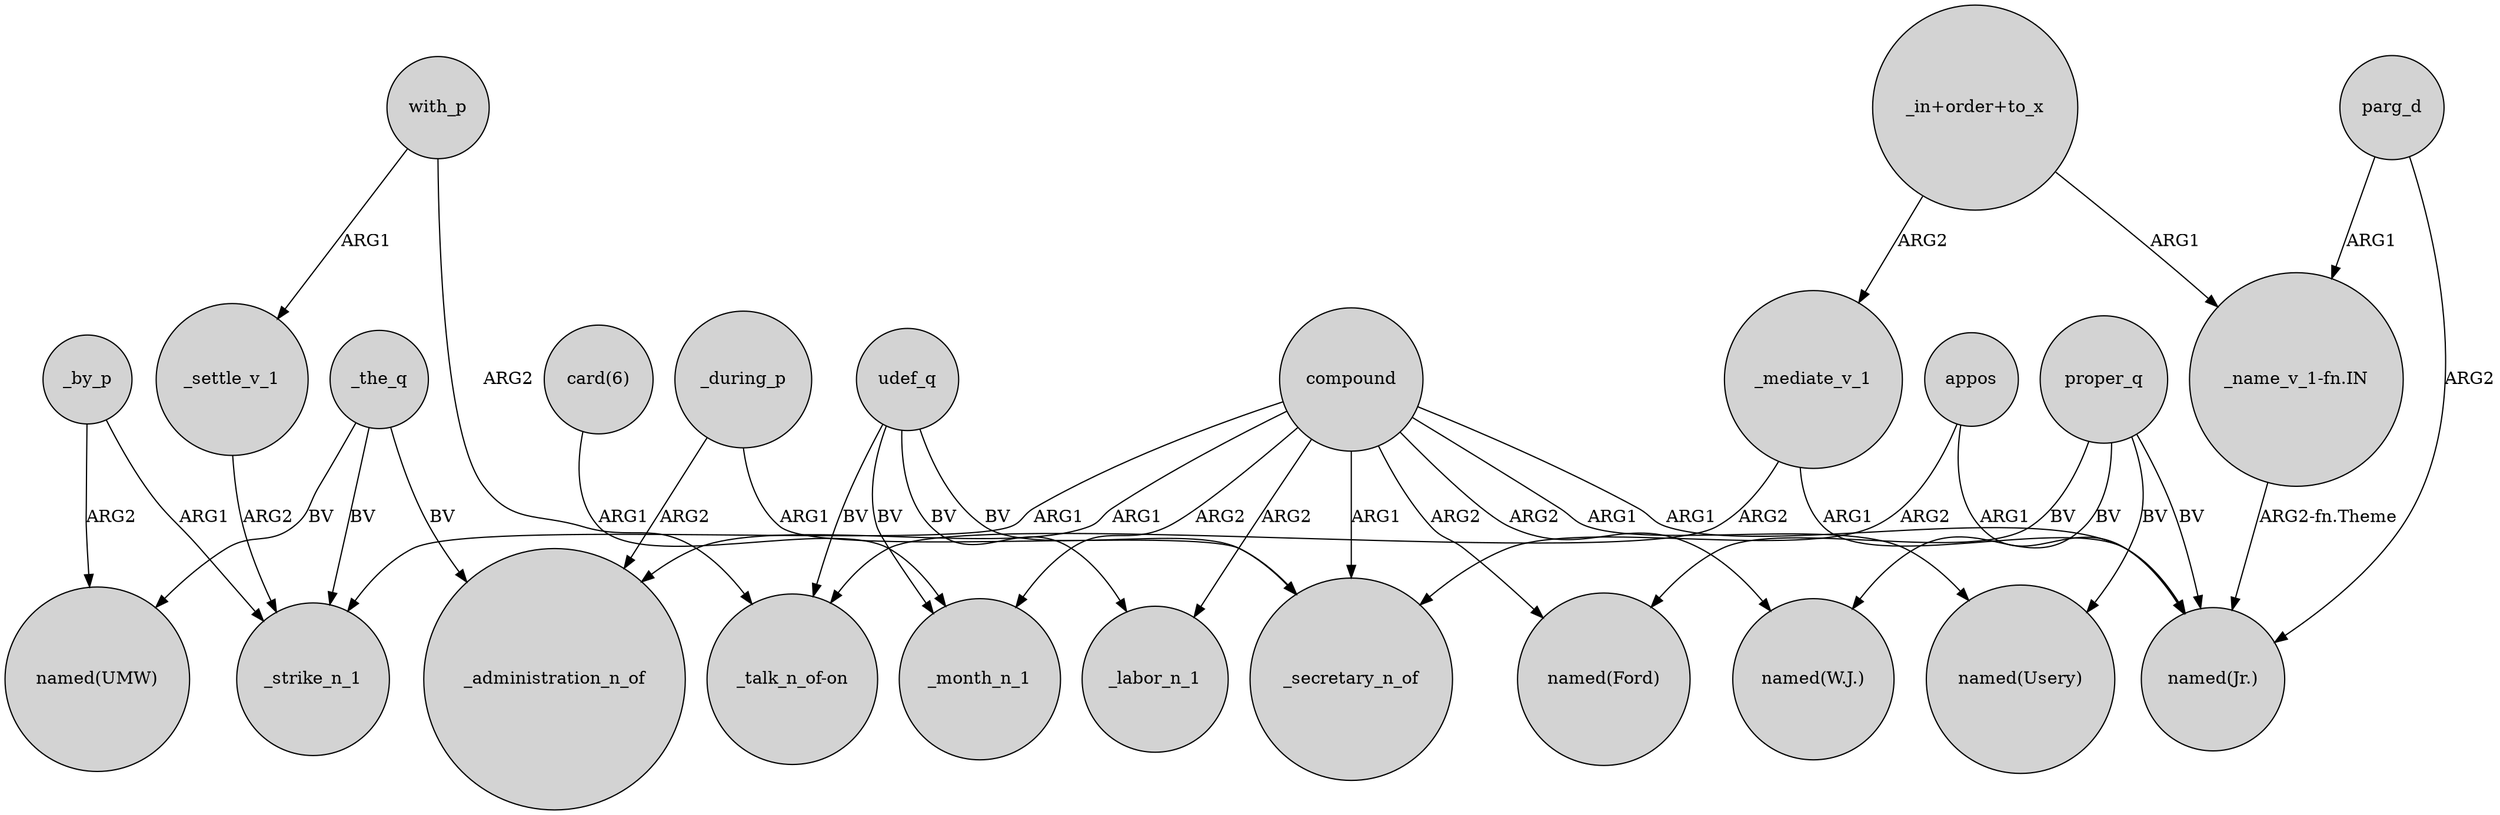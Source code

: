 digraph {
	node [shape=circle style=filled]
	_settle_v_1 -> _strike_n_1 [label=ARG2]
	udef_q -> _secretary_n_of [label=BV]
	compound -> _strike_n_1 [label=ARG1]
	_during_p -> _secretary_n_of [label=ARG1]
	compound -> _month_n_1 [label=ARG2]
	appos -> _secretary_n_of [label=ARG2]
	appos -> "named(Jr.)" [label=ARG1]
	_the_q -> "named(UMW)" [label=BV]
	_during_p -> _administration_n_of [label=ARG2]
	"_in+order+to_x" -> _mediate_v_1 [label=ARG2]
	compound -> _administration_n_of [label=ARG1]
	_the_q -> _strike_n_1 [label=BV]
	_by_p -> _strike_n_1 [label=ARG1]
	compound -> "named(Jr.)" [label=ARG1]
	compound -> _labor_n_1 [label=ARG2]
	compound -> "named(W.J.)" [label=ARG2]
	udef_q -> _month_n_1 [label=BV]
	"_in+order+to_x" -> "_name_v_1-fn.IN" [label=ARG1]
	parg_d -> "named(Jr.)" [label=ARG2]
	udef_q -> _labor_n_1 [label=BV]
	proper_q -> "named(Usery)" [label=BV]
	with_p -> "_talk_n_of-on" [label=ARG2]
	proper_q -> "named(Jr.)" [label=BV]
	udef_q -> "_talk_n_of-on" [label=BV]
	_by_p -> "named(UMW)" [label=ARG2]
	_mediate_v_1 -> "_talk_n_of-on" [label=ARG2]
	proper_q -> "named(Ford)" [label=BV]
	compound -> "named(Ford)" [label=ARG2]
	_mediate_v_1 -> "named(Jr.)" [label=ARG1]
	with_p -> _settle_v_1 [label=ARG1]
	proper_q -> "named(W.J.)" [label=BV]
	"_name_v_1-fn.IN" -> "named(Jr.)" [label="ARG2-fn.Theme"]
	"card(6)" -> _month_n_1 [label=ARG1]
	_the_q -> _administration_n_of [label=BV]
	compound -> _secretary_n_of [label=ARG1]
	parg_d -> "_name_v_1-fn.IN" [label=ARG1]
	compound -> "named(Usery)" [label=ARG1]
}
